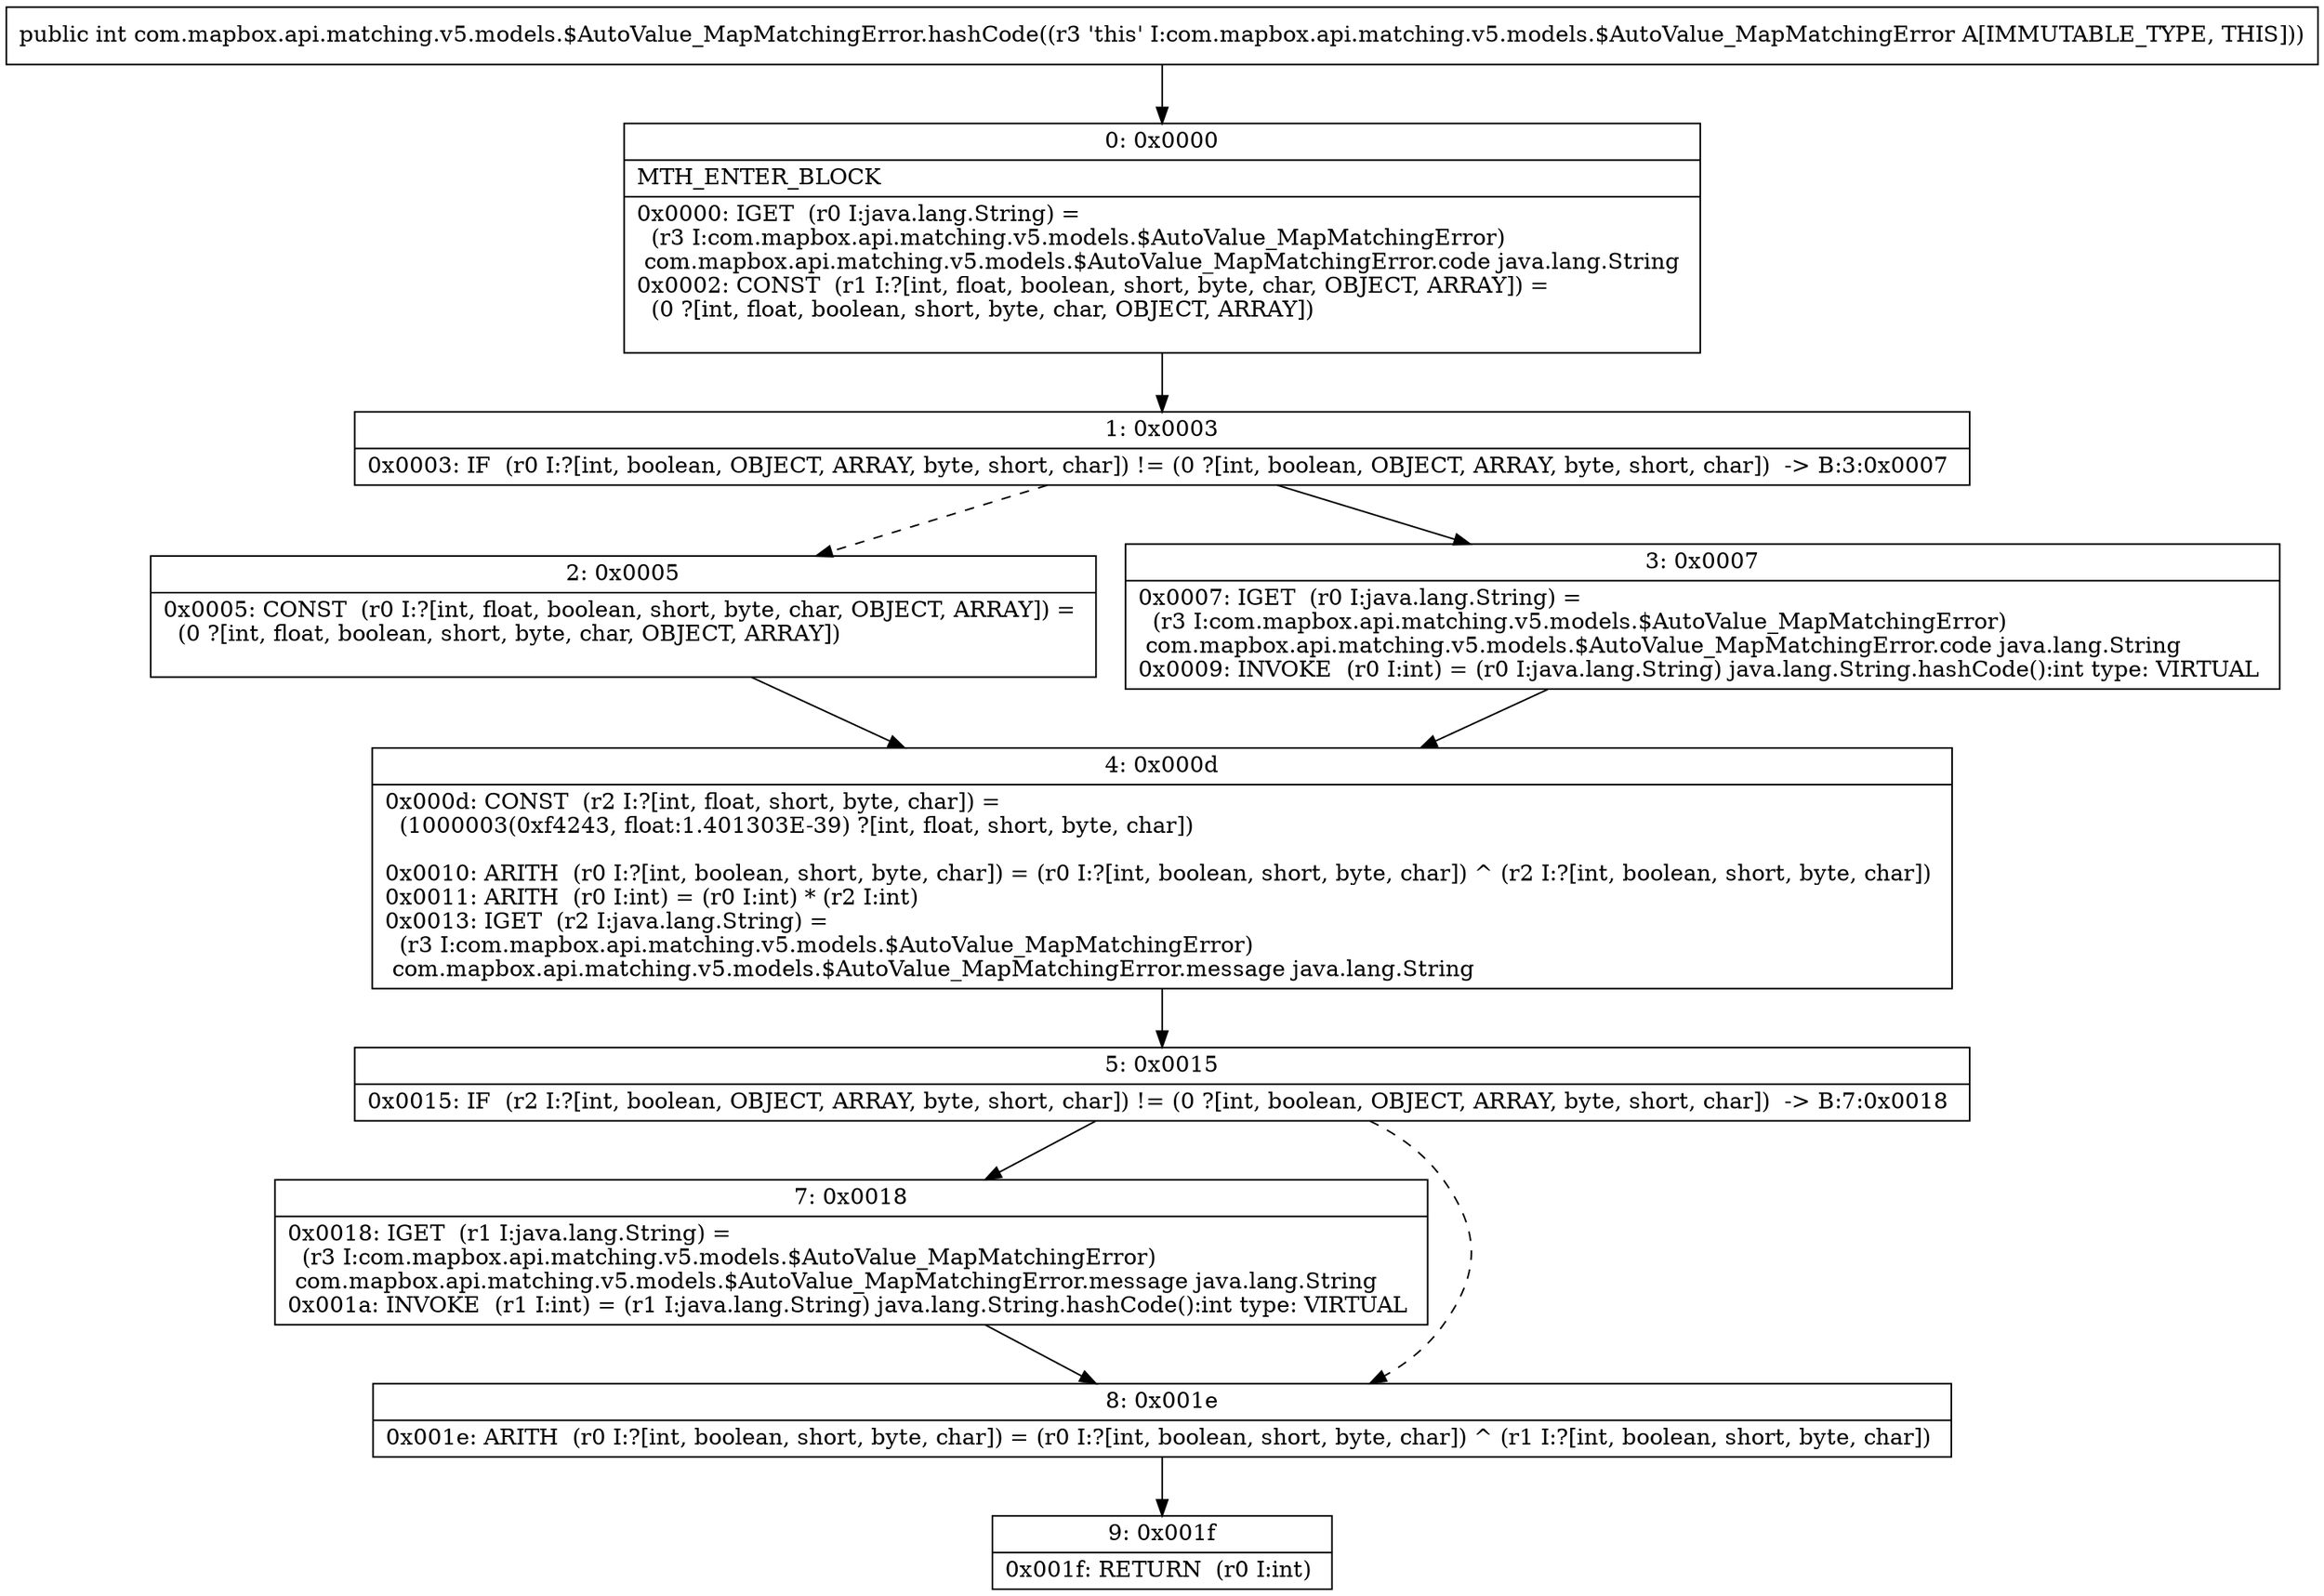 digraph "CFG forcom.mapbox.api.matching.v5.models.$AutoValue_MapMatchingError.hashCode()I" {
Node_0 [shape=record,label="{0\:\ 0x0000|MTH_ENTER_BLOCK\l|0x0000: IGET  (r0 I:java.lang.String) = \l  (r3 I:com.mapbox.api.matching.v5.models.$AutoValue_MapMatchingError)\l com.mapbox.api.matching.v5.models.$AutoValue_MapMatchingError.code java.lang.String \l0x0002: CONST  (r1 I:?[int, float, boolean, short, byte, char, OBJECT, ARRAY]) = \l  (0 ?[int, float, boolean, short, byte, char, OBJECT, ARRAY])\l \l}"];
Node_1 [shape=record,label="{1\:\ 0x0003|0x0003: IF  (r0 I:?[int, boolean, OBJECT, ARRAY, byte, short, char]) != (0 ?[int, boolean, OBJECT, ARRAY, byte, short, char])  \-\> B:3:0x0007 \l}"];
Node_2 [shape=record,label="{2\:\ 0x0005|0x0005: CONST  (r0 I:?[int, float, boolean, short, byte, char, OBJECT, ARRAY]) = \l  (0 ?[int, float, boolean, short, byte, char, OBJECT, ARRAY])\l \l}"];
Node_3 [shape=record,label="{3\:\ 0x0007|0x0007: IGET  (r0 I:java.lang.String) = \l  (r3 I:com.mapbox.api.matching.v5.models.$AutoValue_MapMatchingError)\l com.mapbox.api.matching.v5.models.$AutoValue_MapMatchingError.code java.lang.String \l0x0009: INVOKE  (r0 I:int) = (r0 I:java.lang.String) java.lang.String.hashCode():int type: VIRTUAL \l}"];
Node_4 [shape=record,label="{4\:\ 0x000d|0x000d: CONST  (r2 I:?[int, float, short, byte, char]) = \l  (1000003(0xf4243, float:1.401303E\-39) ?[int, float, short, byte, char])\l \l0x0010: ARITH  (r0 I:?[int, boolean, short, byte, char]) = (r0 I:?[int, boolean, short, byte, char]) ^ (r2 I:?[int, boolean, short, byte, char]) \l0x0011: ARITH  (r0 I:int) = (r0 I:int) * (r2 I:int) \l0x0013: IGET  (r2 I:java.lang.String) = \l  (r3 I:com.mapbox.api.matching.v5.models.$AutoValue_MapMatchingError)\l com.mapbox.api.matching.v5.models.$AutoValue_MapMatchingError.message java.lang.String \l}"];
Node_5 [shape=record,label="{5\:\ 0x0015|0x0015: IF  (r2 I:?[int, boolean, OBJECT, ARRAY, byte, short, char]) != (0 ?[int, boolean, OBJECT, ARRAY, byte, short, char])  \-\> B:7:0x0018 \l}"];
Node_7 [shape=record,label="{7\:\ 0x0018|0x0018: IGET  (r1 I:java.lang.String) = \l  (r3 I:com.mapbox.api.matching.v5.models.$AutoValue_MapMatchingError)\l com.mapbox.api.matching.v5.models.$AutoValue_MapMatchingError.message java.lang.String \l0x001a: INVOKE  (r1 I:int) = (r1 I:java.lang.String) java.lang.String.hashCode():int type: VIRTUAL \l}"];
Node_8 [shape=record,label="{8\:\ 0x001e|0x001e: ARITH  (r0 I:?[int, boolean, short, byte, char]) = (r0 I:?[int, boolean, short, byte, char]) ^ (r1 I:?[int, boolean, short, byte, char]) \l}"];
Node_9 [shape=record,label="{9\:\ 0x001f|0x001f: RETURN  (r0 I:int) \l}"];
MethodNode[shape=record,label="{public int com.mapbox.api.matching.v5.models.$AutoValue_MapMatchingError.hashCode((r3 'this' I:com.mapbox.api.matching.v5.models.$AutoValue_MapMatchingError A[IMMUTABLE_TYPE, THIS])) }"];
MethodNode -> Node_0;
Node_0 -> Node_1;
Node_1 -> Node_2[style=dashed];
Node_1 -> Node_3;
Node_2 -> Node_4;
Node_3 -> Node_4;
Node_4 -> Node_5;
Node_5 -> Node_7;
Node_5 -> Node_8[style=dashed];
Node_7 -> Node_8;
Node_8 -> Node_9;
}

